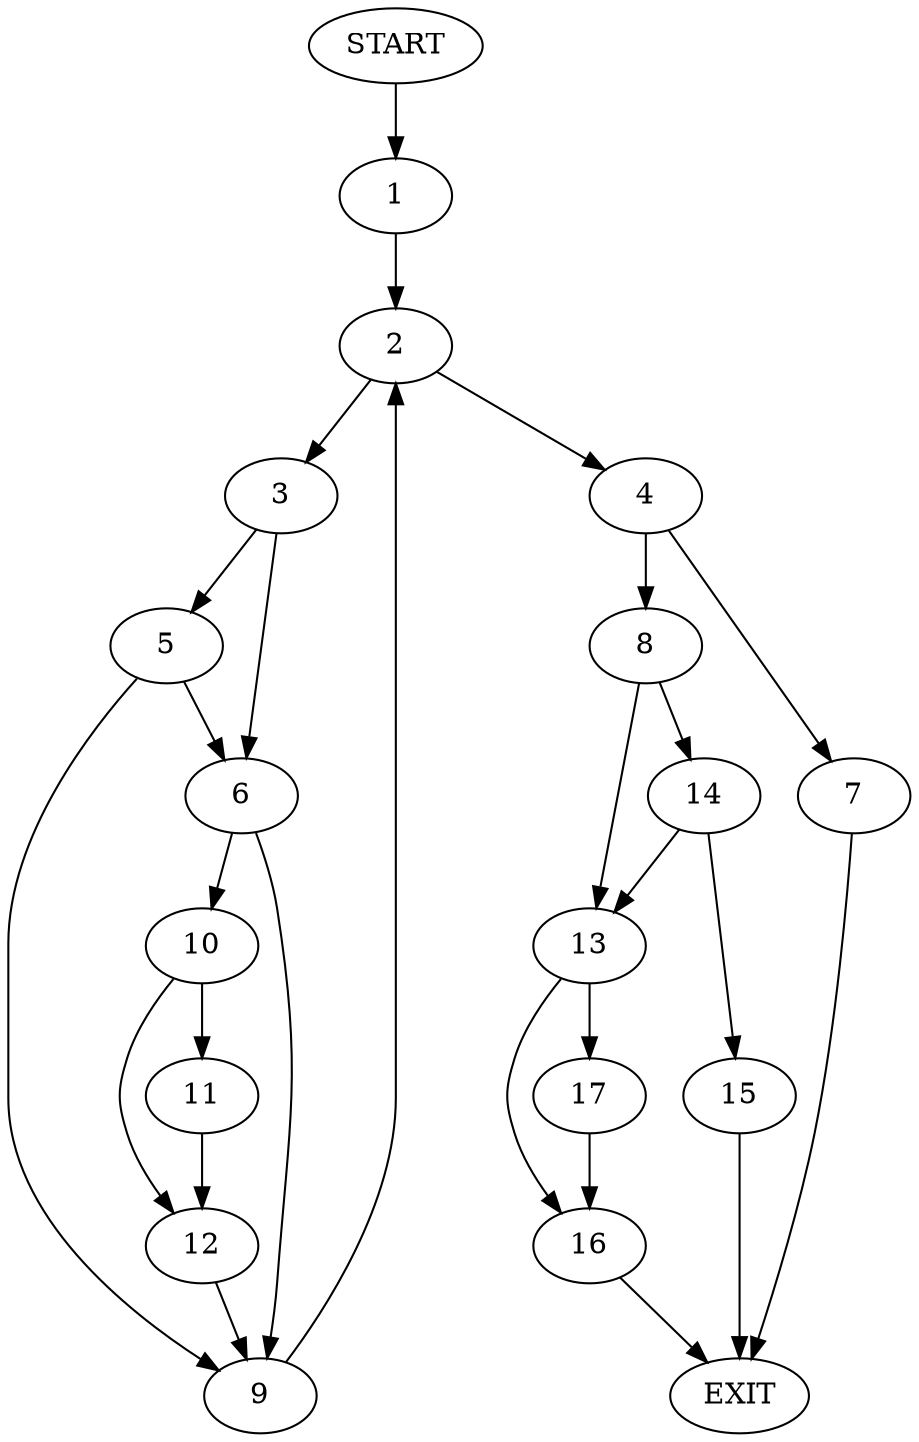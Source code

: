 digraph {
0 [label="START"]
18 [label="EXIT"]
0 -> 1
1 -> 2
2 -> 3
2 -> 4
3 -> 5
3 -> 6
4 -> 7
4 -> 8
6 -> 9
6 -> 10
5 -> 9
5 -> 6
9 -> 2
10 -> 11
10 -> 12
11 -> 12
12 -> 9
7 -> 18
8 -> 13
8 -> 14
14 -> 13
14 -> 15
13 -> 16
13 -> 17
15 -> 18
17 -> 16
16 -> 18
}
